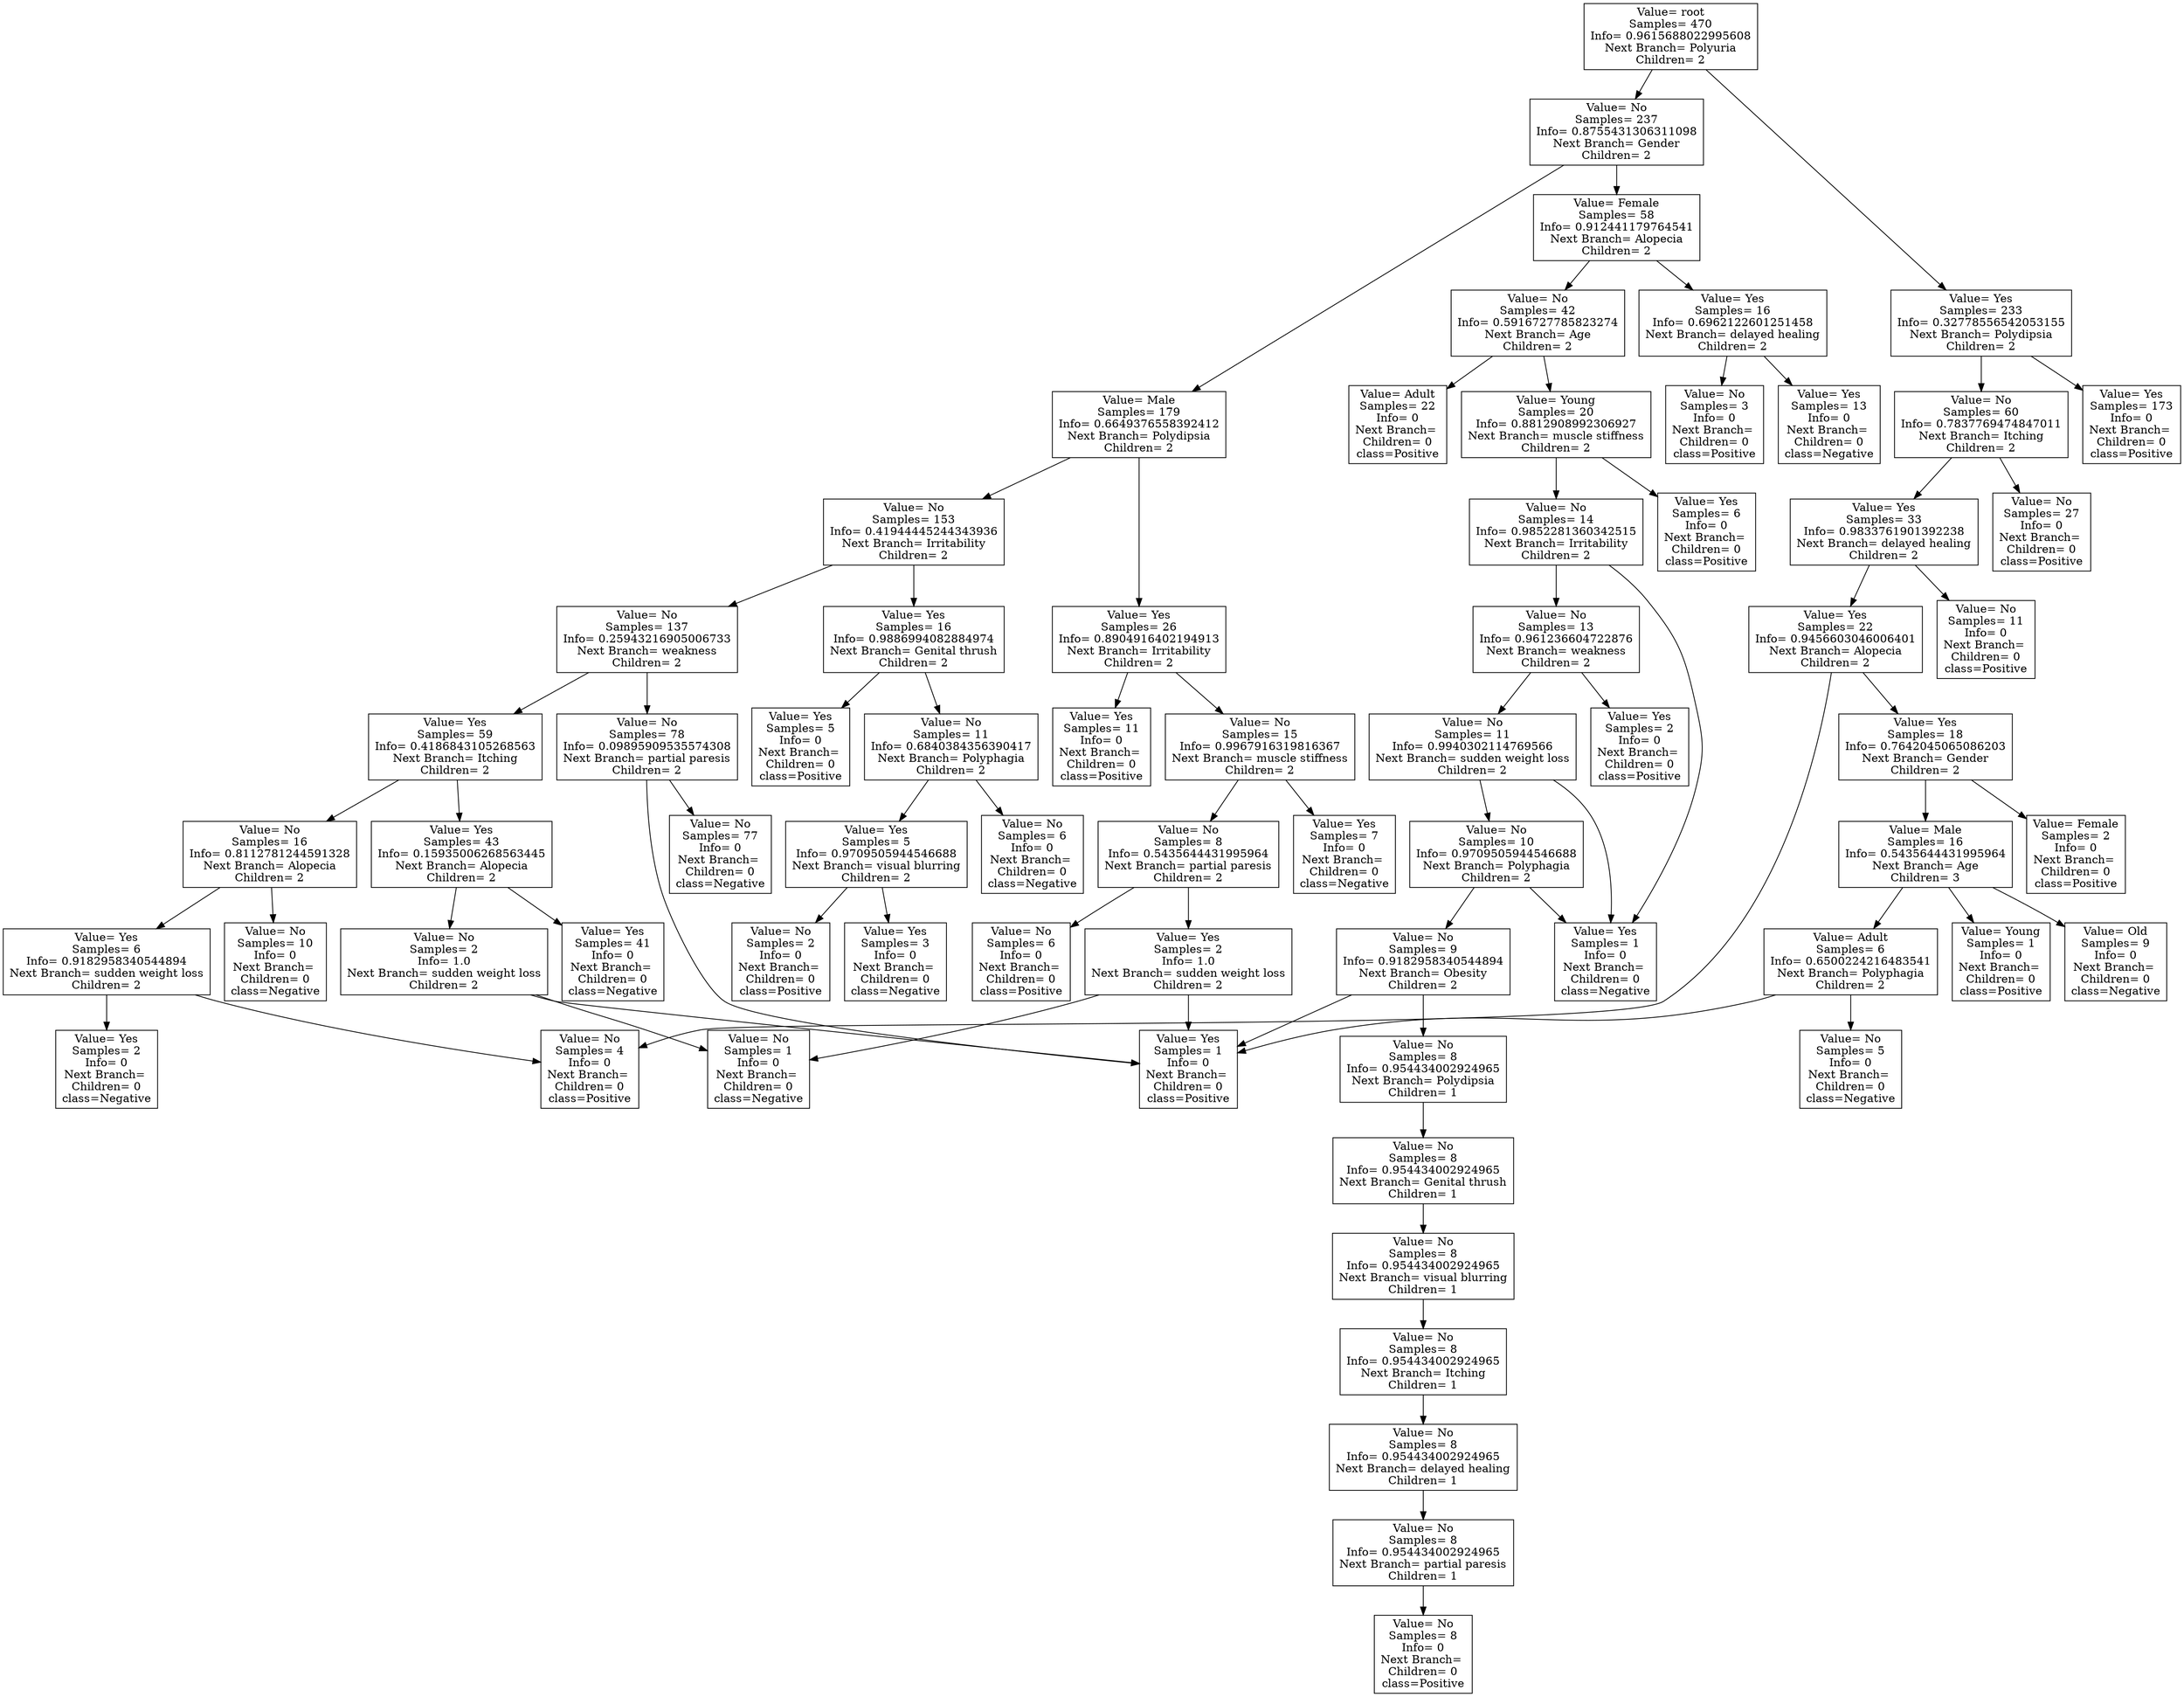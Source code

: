 digraph G {
	node [shape=record]
	"Value= root
Samples= 470
Info= 0.9615688022995608
Next Branch= Polyuria
Children= 2
" -> "Value= No
Samples= 237
Info= 0.8755431306311098
Next Branch= Gender
Children= 2
"
	"Value= No
Samples= 237
Info= 0.8755431306311098
Next Branch= Gender
Children= 2
" -> "Value= Male
Samples= 179
Info= 0.6649376558392412
Next Branch= Polydipsia
Children= 2
"
	"Value= Male
Samples= 179
Info= 0.6649376558392412
Next Branch= Polydipsia
Children= 2
" -> "Value= No
Samples= 153
Info= 0.41944445244343936
Next Branch= Irritability
Children= 2
"
	"Value= No
Samples= 153
Info= 0.41944445244343936
Next Branch= Irritability
Children= 2
" -> "Value= No
Samples= 137
Info= 0.25943216905006733
Next Branch= weakness
Children= 2
"
	"Value= No
Samples= 137
Info= 0.25943216905006733
Next Branch= weakness
Children= 2
" -> "Value= Yes
Samples= 59
Info= 0.4186843105268563
Next Branch= Itching
Children= 2
"
	"Value= Yes
Samples= 59
Info= 0.4186843105268563
Next Branch= Itching
Children= 2
" -> "Value= No
Samples= 16
Info= 0.8112781244591328
Next Branch= Alopecia
Children= 2
"
	"Value= No
Samples= 16
Info= 0.8112781244591328
Next Branch= Alopecia
Children= 2
" -> "Value= Yes
Samples= 6
Info= 0.9182958340544894
Next Branch= sudden weight loss
Children= 2
"
	"Value= Yes
Samples= 6
Info= 0.9182958340544894
Next Branch= sudden weight loss
Children= 2
" -> "Value= No
Samples= 4
Info= 0
Next Branch= 
Children= 0
class=Positive"
	"Value= Yes
Samples= 6
Info= 0.9182958340544894
Next Branch= sudden weight loss
Children= 2
" -> "Value= Yes
Samples= 2
Info= 0
Next Branch= 
Children= 0
class=Negative"
	"Value= No
Samples= 16
Info= 0.8112781244591328
Next Branch= Alopecia
Children= 2
" -> "Value= No
Samples= 10
Info= 0
Next Branch= 
Children= 0
class=Negative"
	"Value= Yes
Samples= 59
Info= 0.4186843105268563
Next Branch= Itching
Children= 2
" -> "Value= Yes
Samples= 43
Info= 0.15935006268563445
Next Branch= Alopecia
Children= 2
"
	"Value= Yes
Samples= 43
Info= 0.15935006268563445
Next Branch= Alopecia
Children= 2
" -> "Value= No
Samples= 2
Info= 1.0
Next Branch= sudden weight loss
Children= 2
"
	"Value= No
Samples= 2
Info= 1.0
Next Branch= sudden weight loss
Children= 2
" -> "Value= Yes
Samples= 1
Info= 0
Next Branch= 
Children= 0
class=Positive"
	"Value= No
Samples= 2
Info= 1.0
Next Branch= sudden weight loss
Children= 2
" -> "Value= No
Samples= 1
Info= 0
Next Branch= 
Children= 0
class=Negative"
	"Value= Yes
Samples= 43
Info= 0.15935006268563445
Next Branch= Alopecia
Children= 2
" -> "Value= Yes
Samples= 41
Info= 0
Next Branch= 
Children= 0
class=Negative"
	"Value= No
Samples= 137
Info= 0.25943216905006733
Next Branch= weakness
Children= 2
" -> "Value= No
Samples= 78
Info= 0.09895909535574308
Next Branch= partial paresis
Children= 2
"
	"Value= No
Samples= 78
Info= 0.09895909535574308
Next Branch= partial paresis
Children= 2
" -> "Value= Yes
Samples= 1
Info= 0
Next Branch= 
Children= 0
class=Positive"
	"Value= No
Samples= 78
Info= 0.09895909535574308
Next Branch= partial paresis
Children= 2
" -> "Value= No
Samples= 77
Info= 0
Next Branch= 
Children= 0
class=Negative"
	"Value= No
Samples= 153
Info= 0.41944445244343936
Next Branch= Irritability
Children= 2
" -> "Value= Yes
Samples= 16
Info= 0.9886994082884974
Next Branch= Genital thrush
Children= 2
"
	"Value= Yes
Samples= 16
Info= 0.9886994082884974
Next Branch= Genital thrush
Children= 2
" -> "Value= Yes
Samples= 5
Info= 0
Next Branch= 
Children= 0
class=Positive"
	"Value= Yes
Samples= 16
Info= 0.9886994082884974
Next Branch= Genital thrush
Children= 2
" -> "Value= No
Samples= 11
Info= 0.6840384356390417
Next Branch= Polyphagia
Children= 2
"
	"Value= No
Samples= 11
Info= 0.6840384356390417
Next Branch= Polyphagia
Children= 2
" -> "Value= Yes
Samples= 5
Info= 0.9709505944546688
Next Branch= visual blurring
Children= 2
"
	"Value= Yes
Samples= 5
Info= 0.9709505944546688
Next Branch= visual blurring
Children= 2
" -> "Value= No
Samples= 2
Info= 0
Next Branch= 
Children= 0
class=Positive"
	"Value= Yes
Samples= 5
Info= 0.9709505944546688
Next Branch= visual blurring
Children= 2
" -> "Value= Yes
Samples= 3
Info= 0
Next Branch= 
Children= 0
class=Negative"
	"Value= No
Samples= 11
Info= 0.6840384356390417
Next Branch= Polyphagia
Children= 2
" -> "Value= No
Samples= 6
Info= 0
Next Branch= 
Children= 0
class=Negative"
	"Value= Male
Samples= 179
Info= 0.6649376558392412
Next Branch= Polydipsia
Children= 2
" -> "Value= Yes
Samples= 26
Info= 0.8904916402194913
Next Branch= Irritability
Children= 2
"
	"Value= Yes
Samples= 26
Info= 0.8904916402194913
Next Branch= Irritability
Children= 2
" -> "Value= Yes
Samples= 11
Info= 0
Next Branch= 
Children= 0
class=Positive"
	"Value= Yes
Samples= 26
Info= 0.8904916402194913
Next Branch= Irritability
Children= 2
" -> "Value= No
Samples= 15
Info= 0.9967916319816367
Next Branch= muscle stiffness
Children= 2
"
	"Value= No
Samples= 15
Info= 0.9967916319816367
Next Branch= muscle stiffness
Children= 2
" -> "Value= No
Samples= 8
Info= 0.5435644431995964
Next Branch= partial paresis
Children= 2
"
	"Value= No
Samples= 8
Info= 0.5435644431995964
Next Branch= partial paresis
Children= 2
" -> "Value= No
Samples= 6
Info= 0
Next Branch= 
Children= 0
class=Positive"
	"Value= No
Samples= 8
Info= 0.5435644431995964
Next Branch= partial paresis
Children= 2
" -> "Value= Yes
Samples= 2
Info= 1.0
Next Branch= sudden weight loss
Children= 2
"
	"Value= Yes
Samples= 2
Info= 1.0
Next Branch= sudden weight loss
Children= 2
" -> "Value= Yes
Samples= 1
Info= 0
Next Branch= 
Children= 0
class=Positive"
	"Value= Yes
Samples= 2
Info= 1.0
Next Branch= sudden weight loss
Children= 2
" -> "Value= No
Samples= 1
Info= 0
Next Branch= 
Children= 0
class=Negative"
	"Value= No
Samples= 15
Info= 0.9967916319816367
Next Branch= muscle stiffness
Children= 2
" -> "Value= Yes
Samples= 7
Info= 0
Next Branch= 
Children= 0
class=Negative"
	"Value= No
Samples= 237
Info= 0.8755431306311098
Next Branch= Gender
Children= 2
" -> "Value= Female
Samples= 58
Info= 0.912441179764541
Next Branch= Alopecia
Children= 2
"
	"Value= Female
Samples= 58
Info= 0.912441179764541
Next Branch= Alopecia
Children= 2
" -> "Value= No
Samples= 42
Info= 0.5916727785823274
Next Branch= Age
Children= 2
"
	"Value= No
Samples= 42
Info= 0.5916727785823274
Next Branch= Age
Children= 2
" -> "Value= Adult
Samples= 22
Info= 0
Next Branch= 
Children= 0
class=Positive"
	"Value= No
Samples= 42
Info= 0.5916727785823274
Next Branch= Age
Children= 2
" -> "Value= Young
Samples= 20
Info= 0.8812908992306927
Next Branch= muscle stiffness
Children= 2
"
	"Value= Young
Samples= 20
Info= 0.8812908992306927
Next Branch= muscle stiffness
Children= 2
" -> "Value= No
Samples= 14
Info= 0.9852281360342515
Next Branch= Irritability
Children= 2
"
	"Value= No
Samples= 14
Info= 0.9852281360342515
Next Branch= Irritability
Children= 2
" -> "Value= No
Samples= 13
Info= 0.961236604722876
Next Branch= weakness
Children= 2
"
	"Value= No
Samples= 13
Info= 0.961236604722876
Next Branch= weakness
Children= 2
" -> "Value= No
Samples= 11
Info= 0.9940302114769566
Next Branch= sudden weight loss
Children= 2
"
	"Value= No
Samples= 11
Info= 0.9940302114769566
Next Branch= sudden weight loss
Children= 2
" -> "Value= No
Samples= 10
Info= 0.9709505944546688
Next Branch= Polyphagia
Children= 2
"
	"Value= No
Samples= 10
Info= 0.9709505944546688
Next Branch= Polyphagia
Children= 2
" -> "Value= No
Samples= 9
Info= 0.9182958340544894
Next Branch= Obesity
Children= 2
"
	"Value= No
Samples= 9
Info= 0.9182958340544894
Next Branch= Obesity
Children= 2
" -> "Value= Yes
Samples= 1
Info= 0
Next Branch= 
Children= 0
class=Positive"
	"Value= No
Samples= 9
Info= 0.9182958340544894
Next Branch= Obesity
Children= 2
" -> "Value= No
Samples= 8
Info= 0.954434002924965
Next Branch= Polydipsia
Children= 1
"
	"Value= No
Samples= 8
Info= 0.954434002924965
Next Branch= Polydipsia
Children= 1
" -> "Value= No
Samples= 8
Info= 0.954434002924965
Next Branch= Genital thrush
Children= 1
"
	"Value= No
Samples= 8
Info= 0.954434002924965
Next Branch= Genital thrush
Children= 1
" -> "Value= No
Samples= 8
Info= 0.954434002924965
Next Branch= visual blurring
Children= 1
"
	"Value= No
Samples= 8
Info= 0.954434002924965
Next Branch= visual blurring
Children= 1
" -> "Value= No
Samples= 8
Info= 0.954434002924965
Next Branch= Itching
Children= 1
"
	"Value= No
Samples= 8
Info= 0.954434002924965
Next Branch= Itching
Children= 1
" -> "Value= No
Samples= 8
Info= 0.954434002924965
Next Branch= delayed healing
Children= 1
"
	"Value= No
Samples= 8
Info= 0.954434002924965
Next Branch= delayed healing
Children= 1
" -> "Value= No
Samples= 8
Info= 0.954434002924965
Next Branch= partial paresis
Children= 1
"
	"Value= No
Samples= 8
Info= 0.954434002924965
Next Branch= partial paresis
Children= 1
" -> "Value= No
Samples= 8
Info= 0
Next Branch= 
Children= 0
class=Positive"
	"Value= No
Samples= 10
Info= 0.9709505944546688
Next Branch= Polyphagia
Children= 2
" -> "Value= Yes
Samples= 1
Info= 0
Next Branch= 
Children= 0
class=Negative"
	"Value= No
Samples= 11
Info= 0.9940302114769566
Next Branch= sudden weight loss
Children= 2
" -> "Value= Yes
Samples= 1
Info= 0
Next Branch= 
Children= 0
class=Negative"
	"Value= No
Samples= 13
Info= 0.961236604722876
Next Branch= weakness
Children= 2
" -> "Value= Yes
Samples= 2
Info= 0
Next Branch= 
Children= 0
class=Positive"
	"Value= No
Samples= 14
Info= 0.9852281360342515
Next Branch= Irritability
Children= 2
" -> "Value= Yes
Samples= 1
Info= 0
Next Branch= 
Children= 0
class=Negative"
	"Value= Young
Samples= 20
Info= 0.8812908992306927
Next Branch= muscle stiffness
Children= 2
" -> "Value= Yes
Samples= 6
Info= 0
Next Branch= 
Children= 0
class=Positive"
	"Value= Female
Samples= 58
Info= 0.912441179764541
Next Branch= Alopecia
Children= 2
" -> "Value= Yes
Samples= 16
Info= 0.6962122601251458
Next Branch= delayed healing
Children= 2
"
	"Value= Yes
Samples= 16
Info= 0.6962122601251458
Next Branch= delayed healing
Children= 2
" -> "Value= No
Samples= 3
Info= 0
Next Branch= 
Children= 0
class=Positive"
	"Value= Yes
Samples= 16
Info= 0.6962122601251458
Next Branch= delayed healing
Children= 2
" -> "Value= Yes
Samples= 13
Info= 0
Next Branch= 
Children= 0
class=Negative"
	"Value= root
Samples= 470
Info= 0.9615688022995608
Next Branch= Polyuria
Children= 2
" -> "Value= Yes
Samples= 233
Info= 0.32778556542053155
Next Branch= Polydipsia
Children= 2
"
	"Value= Yes
Samples= 233
Info= 0.32778556542053155
Next Branch= Polydipsia
Children= 2
" -> "Value= No
Samples= 60
Info= 0.7837769474847011
Next Branch= Itching
Children= 2
"
	"Value= No
Samples= 60
Info= 0.7837769474847011
Next Branch= Itching
Children= 2
" -> "Value= Yes
Samples= 33
Info= 0.9833761901392238
Next Branch= delayed healing
Children= 2
"
	"Value= Yes
Samples= 33
Info= 0.9833761901392238
Next Branch= delayed healing
Children= 2
" -> "Value= Yes
Samples= 22
Info= 0.9456603046006401
Next Branch= Alopecia
Children= 2
"
	"Value= Yes
Samples= 22
Info= 0.9456603046006401
Next Branch= Alopecia
Children= 2
" -> "Value= Yes
Samples= 18
Info= 0.7642045065086203
Next Branch= Gender
Children= 2
"
	"Value= Yes
Samples= 18
Info= 0.7642045065086203
Next Branch= Gender
Children= 2
" -> "Value= Male
Samples= 16
Info= 0.5435644431995964
Next Branch= Age
Children= 3
"
	"Value= Male
Samples= 16
Info= 0.5435644431995964
Next Branch= Age
Children= 3
" -> "Value= Adult
Samples= 6
Info= 0.6500224216483541
Next Branch= Polyphagia
Children= 2
"
	"Value= Adult
Samples= 6
Info= 0.6500224216483541
Next Branch= Polyphagia
Children= 2
" -> "Value= Yes
Samples= 1
Info= 0
Next Branch= 
Children= 0
class=Positive"
	"Value= Adult
Samples= 6
Info= 0.6500224216483541
Next Branch= Polyphagia
Children= 2
" -> "Value= No
Samples= 5
Info= 0
Next Branch= 
Children= 0
class=Negative"
	"Value= Male
Samples= 16
Info= 0.5435644431995964
Next Branch= Age
Children= 3
" -> "Value= Young
Samples= 1
Info= 0
Next Branch= 
Children= 0
class=Positive"
	"Value= Male
Samples= 16
Info= 0.5435644431995964
Next Branch= Age
Children= 3
" -> "Value= Old
Samples= 9
Info= 0
Next Branch= 
Children= 0
class=Negative"
	"Value= Yes
Samples= 18
Info= 0.7642045065086203
Next Branch= Gender
Children= 2
" -> "Value= Female
Samples= 2
Info= 0
Next Branch= 
Children= 0
class=Positive"
	"Value= Yes
Samples= 22
Info= 0.9456603046006401
Next Branch= Alopecia
Children= 2
" -> "Value= No
Samples= 4
Info= 0
Next Branch= 
Children= 0
class=Positive"
	"Value= Yes
Samples= 33
Info= 0.9833761901392238
Next Branch= delayed healing
Children= 2
" -> "Value= No
Samples= 11
Info= 0
Next Branch= 
Children= 0
class=Positive"
	"Value= No
Samples= 60
Info= 0.7837769474847011
Next Branch= Itching
Children= 2
" -> "Value= No
Samples= 27
Info= 0
Next Branch= 
Children= 0
class=Positive"
	"Value= Yes
Samples= 233
Info= 0.32778556542053155
Next Branch= Polydipsia
Children= 2
" -> "Value= Yes
Samples= 173
Info= 0
Next Branch= 
Children= 0
class=Positive"
}
